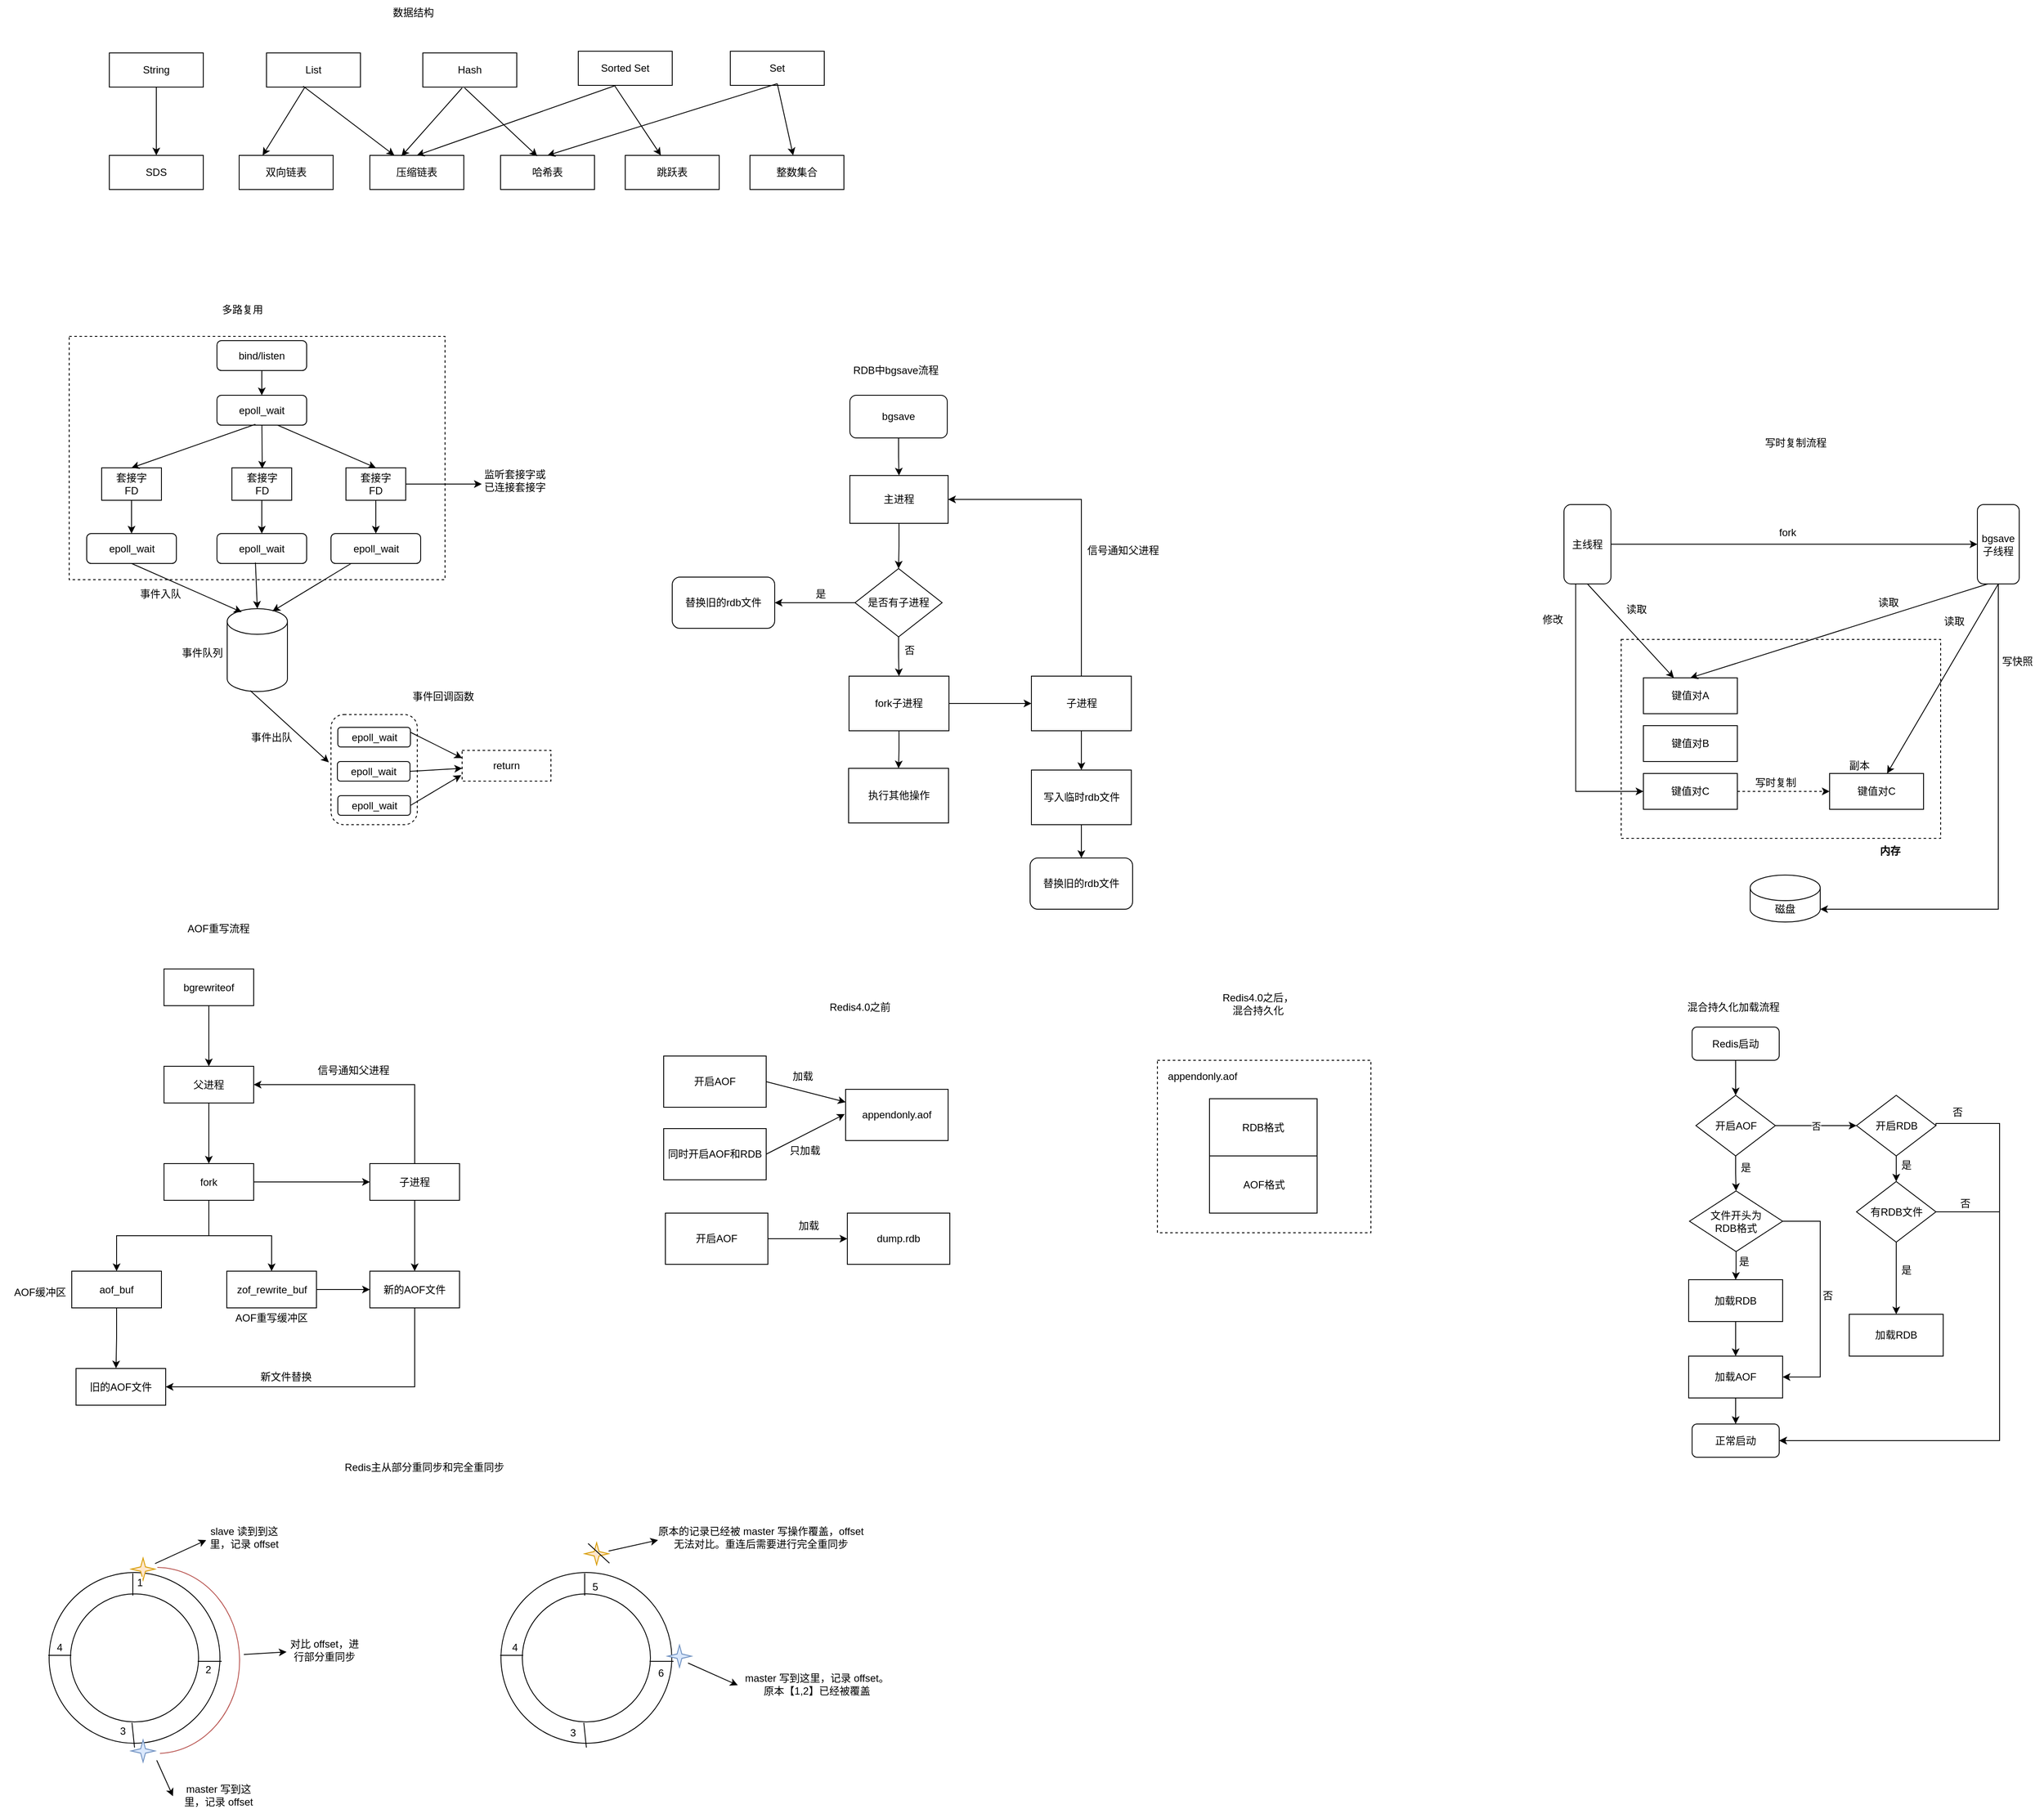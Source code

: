 <mxfile version="19.0.3" type="github">
  <diagram id="grCGv4p8HMgYhj-p3sTz" name="第 1 页">
    <mxGraphModel dx="1422" dy="772" grid="0" gridSize="10" guides="1" tooltips="1" connect="1" arrows="1" fold="1" page="1" pageScale="1" pageWidth="3300" pageHeight="4681" math="0" shadow="0">
      <root>
        <mxCell id="0" />
        <mxCell id="1" parent="0" />
        <mxCell id="YoqoyMoTRo79KlL0MlWP-41" value="" style="rounded=0;whiteSpace=wrap;html=1;dashed=1;" parent="1" vertex="1">
          <mxGeometry x="1476" y="1332" width="250" height="202" as="geometry" />
        </mxCell>
        <mxCell id="e77hAaYao5_kNf_C5-a_-31" value="" style="rounded=0;whiteSpace=wrap;html=1;dashed=1;" parent="1" vertex="1">
          <mxGeometry x="2019" y="839" width="374" height="233" as="geometry" />
        </mxCell>
        <mxCell id="kx_1KyyJeE4FJRKxf5E7-43" value="" style="rounded=0;whiteSpace=wrap;html=1;dashed=1;" parent="1" vertex="1">
          <mxGeometry x="202" y="484" width="440" height="285" as="geometry" />
        </mxCell>
        <mxCell id="kx_1KyyJeE4FJRKxf5E7-15" style="edgeStyle=orthogonalEdgeStyle;rounded=0;orthogonalLoop=1;jettySize=auto;html=1;exitX=0.5;exitY=1;exitDx=0;exitDy=0;" parent="1" source="kx_1KyyJeE4FJRKxf5E7-1" target="kx_1KyyJeE4FJRKxf5E7-10" edge="1">
          <mxGeometry relative="1" as="geometry" />
        </mxCell>
        <mxCell id="kx_1KyyJeE4FJRKxf5E7-1" value="String" style="rounded=0;whiteSpace=wrap;html=1;" parent="1" vertex="1">
          <mxGeometry x="249" y="152" width="110" height="40" as="geometry" />
        </mxCell>
        <mxCell id="kx_1KyyJeE4FJRKxf5E7-6" value="List" style="rounded=0;whiteSpace=wrap;html=1;" parent="1" vertex="1">
          <mxGeometry x="433" y="152" width="110" height="40" as="geometry" />
        </mxCell>
        <mxCell id="kx_1KyyJeE4FJRKxf5E7-7" value="Hash" style="rounded=0;whiteSpace=wrap;html=1;" parent="1" vertex="1">
          <mxGeometry x="616" y="152" width="110" height="40" as="geometry" />
        </mxCell>
        <mxCell id="kx_1KyyJeE4FJRKxf5E7-8" value="Sorted Set" style="rounded=0;whiteSpace=wrap;html=1;" parent="1" vertex="1">
          <mxGeometry x="798" y="150" width="110" height="40" as="geometry" />
        </mxCell>
        <mxCell id="kx_1KyyJeE4FJRKxf5E7-9" value="Set" style="rounded=0;whiteSpace=wrap;html=1;" parent="1" vertex="1">
          <mxGeometry x="976" y="150" width="110" height="40" as="geometry" />
        </mxCell>
        <mxCell id="kx_1KyyJeE4FJRKxf5E7-10" value="SDS" style="rounded=0;whiteSpace=wrap;html=1;" parent="1" vertex="1">
          <mxGeometry x="249" y="272" width="110" height="40" as="geometry" />
        </mxCell>
        <mxCell id="kx_1KyyJeE4FJRKxf5E7-11" value="双向链表" style="rounded=0;whiteSpace=wrap;html=1;" parent="1" vertex="1">
          <mxGeometry x="401" y="272" width="110" height="40" as="geometry" />
        </mxCell>
        <mxCell id="kx_1KyyJeE4FJRKxf5E7-12" value="压缩链表" style="rounded=0;whiteSpace=wrap;html=1;" parent="1" vertex="1">
          <mxGeometry x="554" y="272" width="110" height="40" as="geometry" />
        </mxCell>
        <mxCell id="kx_1KyyJeE4FJRKxf5E7-13" value="哈希表" style="rounded=0;whiteSpace=wrap;html=1;" parent="1" vertex="1">
          <mxGeometry x="707" y="272" width="110" height="40" as="geometry" />
        </mxCell>
        <mxCell id="kx_1KyyJeE4FJRKxf5E7-14" value="跳跃表" style="rounded=0;whiteSpace=wrap;html=1;" parent="1" vertex="1">
          <mxGeometry x="853" y="272" width="110" height="40" as="geometry" />
        </mxCell>
        <mxCell id="kx_1KyyJeE4FJRKxf5E7-16" value="整数集合" style="rounded=0;whiteSpace=wrap;html=1;" parent="1" vertex="1">
          <mxGeometry x="999" y="272" width="110" height="40" as="geometry" />
        </mxCell>
        <mxCell id="kx_1KyyJeE4FJRKxf5E7-18" value="" style="endArrow=classic;html=1;rounded=0;exitX=0.409;exitY=1;exitDx=0;exitDy=0;exitPerimeter=0;entryX=0.25;entryY=0;entryDx=0;entryDy=0;" parent="1" source="kx_1KyyJeE4FJRKxf5E7-6" target="kx_1KyyJeE4FJRKxf5E7-11" edge="1">
          <mxGeometry width="50" height="50" relative="1" as="geometry">
            <mxPoint x="695" y="420" as="sourcePoint" />
            <mxPoint x="745" y="370" as="targetPoint" />
          </mxGeometry>
        </mxCell>
        <mxCell id="kx_1KyyJeE4FJRKxf5E7-19" value="" style="endArrow=classic;html=1;rounded=0;" parent="1" target="kx_1KyyJeE4FJRKxf5E7-12" edge="1">
          <mxGeometry width="50" height="50" relative="1" as="geometry">
            <mxPoint x="476" y="191" as="sourcePoint" />
            <mxPoint x="438.5" y="282" as="targetPoint" />
          </mxGeometry>
        </mxCell>
        <mxCell id="kx_1KyyJeE4FJRKxf5E7-20" value="" style="endArrow=classic;html=1;rounded=0;exitX=0.418;exitY=1.025;exitDx=0;exitDy=0;exitPerimeter=0;entryX=0.336;entryY=0.025;entryDx=0;entryDy=0;entryPerimeter=0;" parent="1" source="kx_1KyyJeE4FJRKxf5E7-7" target="kx_1KyyJeE4FJRKxf5E7-12" edge="1">
          <mxGeometry width="50" height="50" relative="1" as="geometry">
            <mxPoint x="486" y="201" as="sourcePoint" />
            <mxPoint x="596" y="271" as="targetPoint" />
          </mxGeometry>
        </mxCell>
        <mxCell id="kx_1KyyJeE4FJRKxf5E7-21" value="" style="endArrow=classic;html=1;rounded=0;exitX=0.445;exitY=1.025;exitDx=0;exitDy=0;exitPerimeter=0;entryX=0.391;entryY=0.025;entryDx=0;entryDy=0;entryPerimeter=0;" parent="1" source="kx_1KyyJeE4FJRKxf5E7-7" target="kx_1KyyJeE4FJRKxf5E7-13" edge="1">
          <mxGeometry width="50" height="50" relative="1" as="geometry">
            <mxPoint x="496" y="211" as="sourcePoint" />
            <mxPoint x="747" y="270" as="targetPoint" />
          </mxGeometry>
        </mxCell>
        <mxCell id="kx_1KyyJeE4FJRKxf5E7-22" value="" style="endArrow=classic;html=1;rounded=0;exitX=0.4;exitY=1;exitDx=0;exitDy=0;exitPerimeter=0;entryX=0.5;entryY=0;entryDx=0;entryDy=0;" parent="1" source="kx_1KyyJeE4FJRKxf5E7-8" target="kx_1KyyJeE4FJRKxf5E7-12" edge="1">
          <mxGeometry width="50" height="50" relative="1" as="geometry">
            <mxPoint x="506" y="221" as="sourcePoint" />
            <mxPoint x="612.663" y="302" as="targetPoint" />
          </mxGeometry>
        </mxCell>
        <mxCell id="kx_1KyyJeE4FJRKxf5E7-23" value="" style="endArrow=classic;html=1;rounded=0;" parent="1" target="kx_1KyyJeE4FJRKxf5E7-14" edge="1">
          <mxGeometry width="50" height="50" relative="1" as="geometry">
            <mxPoint x="841" y="191" as="sourcePoint" />
            <mxPoint x="622.663" y="312" as="targetPoint" />
          </mxGeometry>
        </mxCell>
        <mxCell id="kx_1KyyJeE4FJRKxf5E7-24" value="" style="endArrow=classic;html=1;rounded=0;entryX=0.5;entryY=0;entryDx=0;entryDy=0;" parent="1" target="kx_1KyyJeE4FJRKxf5E7-13" edge="1">
          <mxGeometry width="50" height="50" relative="1" as="geometry">
            <mxPoint x="1031" y="188" as="sourcePoint" />
            <mxPoint x="632.663" y="322" as="targetPoint" />
          </mxGeometry>
        </mxCell>
        <mxCell id="kx_1KyyJeE4FJRKxf5E7-25" value="" style="endArrow=classic;html=1;rounded=0;" parent="1" target="kx_1KyyJeE4FJRKxf5E7-16" edge="1">
          <mxGeometry width="50" height="50" relative="1" as="geometry">
            <mxPoint x="1031" y="188" as="sourcePoint" />
            <mxPoint x="642.663" y="332" as="targetPoint" />
          </mxGeometry>
        </mxCell>
        <mxCell id="kx_1KyyJeE4FJRKxf5E7-61" style="edgeStyle=orthogonalEdgeStyle;rounded=0;orthogonalLoop=1;jettySize=auto;html=1;exitX=0.5;exitY=1;exitDx=0;exitDy=0;entryX=0.5;entryY=0;entryDx=0;entryDy=0;" parent="1" source="kx_1KyyJeE4FJRKxf5E7-27" target="kx_1KyyJeE4FJRKxf5E7-28" edge="1">
          <mxGeometry relative="1" as="geometry" />
        </mxCell>
        <mxCell id="kx_1KyyJeE4FJRKxf5E7-27" value="bind/listen" style="rounded=1;whiteSpace=wrap;html=1;" parent="1" vertex="1">
          <mxGeometry x="375" y="489" width="105" height="35" as="geometry" />
        </mxCell>
        <mxCell id="kx_1KyyJeE4FJRKxf5E7-28" value="epoll_wait" style="rounded=1;whiteSpace=wrap;html=1;" parent="1" vertex="1">
          <mxGeometry x="375" y="553" width="105" height="35" as="geometry" />
        </mxCell>
        <mxCell id="kx_1KyyJeE4FJRKxf5E7-54" style="edgeStyle=orthogonalEdgeStyle;rounded=0;orthogonalLoop=1;jettySize=auto;html=1;exitX=0.5;exitY=1;exitDx=0;exitDy=0;" parent="1" source="kx_1KyyJeE4FJRKxf5E7-29" target="kx_1KyyJeE4FJRKxf5E7-32" edge="1">
          <mxGeometry relative="1" as="geometry" />
        </mxCell>
        <mxCell id="kx_1KyyJeE4FJRKxf5E7-29" value="套接字&lt;br&gt;FD" style="rounded=0;whiteSpace=wrap;html=1;" parent="1" vertex="1">
          <mxGeometry x="240" y="638" width="70" height="38" as="geometry" />
        </mxCell>
        <mxCell id="kx_1KyyJeE4FJRKxf5E7-55" style="edgeStyle=orthogonalEdgeStyle;rounded=0;orthogonalLoop=1;jettySize=auto;html=1;exitX=0.5;exitY=1;exitDx=0;exitDy=0;entryX=0.5;entryY=0;entryDx=0;entryDy=0;" parent="1" source="kx_1KyyJeE4FJRKxf5E7-30" target="kx_1KyyJeE4FJRKxf5E7-33" edge="1">
          <mxGeometry relative="1" as="geometry" />
        </mxCell>
        <mxCell id="kx_1KyyJeE4FJRKxf5E7-30" value="套接字&lt;br&gt;FD" style="rounded=0;whiteSpace=wrap;html=1;" parent="1" vertex="1">
          <mxGeometry x="392.5" y="638" width="70" height="38" as="geometry" />
        </mxCell>
        <mxCell id="kx_1KyyJeE4FJRKxf5E7-56" style="edgeStyle=orthogonalEdgeStyle;rounded=0;orthogonalLoop=1;jettySize=auto;html=1;exitX=0.5;exitY=1;exitDx=0;exitDy=0;entryX=0.5;entryY=0;entryDx=0;entryDy=0;" parent="1" source="kx_1KyyJeE4FJRKxf5E7-31" target="kx_1KyyJeE4FJRKxf5E7-34" edge="1">
          <mxGeometry relative="1" as="geometry" />
        </mxCell>
        <mxCell id="kx_1KyyJeE4FJRKxf5E7-67" style="edgeStyle=orthogonalEdgeStyle;rounded=0;orthogonalLoop=1;jettySize=auto;html=1;exitX=1;exitY=0.5;exitDx=0;exitDy=0;" parent="1" source="kx_1KyyJeE4FJRKxf5E7-31" edge="1">
          <mxGeometry relative="1" as="geometry">
            <mxPoint x="685" y="657" as="targetPoint" />
          </mxGeometry>
        </mxCell>
        <mxCell id="kx_1KyyJeE4FJRKxf5E7-31" value="套接字&lt;br&gt;FD" style="rounded=0;whiteSpace=wrap;html=1;" parent="1" vertex="1">
          <mxGeometry x="526" y="638" width="70" height="38" as="geometry" />
        </mxCell>
        <mxCell id="kx_1KyyJeE4FJRKxf5E7-32" value="epoll_wait" style="rounded=1;whiteSpace=wrap;html=1;" parent="1" vertex="1">
          <mxGeometry x="222.5" y="715" width="105" height="35" as="geometry" />
        </mxCell>
        <mxCell id="kx_1KyyJeE4FJRKxf5E7-33" value="epoll_wait" style="rounded=1;whiteSpace=wrap;html=1;" parent="1" vertex="1">
          <mxGeometry x="375" y="715" width="105" height="35" as="geometry" />
        </mxCell>
        <mxCell id="kx_1KyyJeE4FJRKxf5E7-34" value="epoll_wait" style="rounded=1;whiteSpace=wrap;html=1;" parent="1" vertex="1">
          <mxGeometry x="508.5" y="715" width="105" height="35" as="geometry" />
        </mxCell>
        <mxCell id="kx_1KyyJeE4FJRKxf5E7-36" value="" style="shape=cylinder3;whiteSpace=wrap;html=1;boundedLbl=1;backgroundOutline=1;size=15;" parent="1" vertex="1">
          <mxGeometry x="387" y="803" width="70.5" height="97" as="geometry" />
        </mxCell>
        <mxCell id="kx_1KyyJeE4FJRKxf5E7-39" value="" style="rounded=1;whiteSpace=wrap;html=1;dashed=1;" parent="1" vertex="1">
          <mxGeometry x="508.5" y="927" width="101" height="129" as="geometry" />
        </mxCell>
        <mxCell id="kx_1KyyJeE4FJRKxf5E7-40" value="epoll_wait" style="rounded=1;whiteSpace=wrap;html=1;" parent="1" vertex="1">
          <mxGeometry x="516.5" y="942" width="85" height="23" as="geometry" />
        </mxCell>
        <mxCell id="kx_1KyyJeE4FJRKxf5E7-41" value="epoll_wait" style="rounded=1;whiteSpace=wrap;html=1;" parent="1" vertex="1">
          <mxGeometry x="516" y="982" width="85" height="23" as="geometry" />
        </mxCell>
        <mxCell id="kx_1KyyJeE4FJRKxf5E7-42" value="epoll_wait" style="rounded=1;whiteSpace=wrap;html=1;" parent="1" vertex="1">
          <mxGeometry x="516.5" y="1022" width="85" height="23" as="geometry" />
        </mxCell>
        <mxCell id="kx_1KyyJeE4FJRKxf5E7-44" value="return" style="rounded=0;whiteSpace=wrap;html=1;dashed=1;" parent="1" vertex="1">
          <mxGeometry x="662" y="969" width="104" height="36" as="geometry" />
        </mxCell>
        <mxCell id="kx_1KyyJeE4FJRKxf5E7-46" value="" style="endArrow=classic;html=1;rounded=0;exitX=1;exitY=0.25;exitDx=0;exitDy=0;entryX=0;entryY=0.25;entryDx=0;entryDy=0;" parent="1" source="kx_1KyyJeE4FJRKxf5E7-40" target="kx_1KyyJeE4FJRKxf5E7-44" edge="1">
          <mxGeometry width="50" height="50" relative="1" as="geometry">
            <mxPoint x="858" y="885" as="sourcePoint" />
            <mxPoint x="908" y="835" as="targetPoint" />
          </mxGeometry>
        </mxCell>
        <mxCell id="kx_1KyyJeE4FJRKxf5E7-47" value="" style="endArrow=classic;html=1;rounded=0;exitX=1;exitY=0.5;exitDx=0;exitDy=0;" parent="1" source="kx_1KyyJeE4FJRKxf5E7-41" edge="1">
          <mxGeometry width="50" height="50" relative="1" as="geometry">
            <mxPoint x="611.5" y="957.75" as="sourcePoint" />
            <mxPoint x="662" y="990" as="targetPoint" />
          </mxGeometry>
        </mxCell>
        <mxCell id="kx_1KyyJeE4FJRKxf5E7-48" value="" style="endArrow=classic;html=1;rounded=0;exitX=1;exitY=0.5;exitDx=0;exitDy=0;" parent="1" source="kx_1KyyJeE4FJRKxf5E7-42" edge="1">
          <mxGeometry width="50" height="50" relative="1" as="geometry">
            <mxPoint x="621.5" y="967.75" as="sourcePoint" />
            <mxPoint x="661" y="998" as="targetPoint" />
          </mxGeometry>
        </mxCell>
        <mxCell id="kx_1KyyJeE4FJRKxf5E7-49" value="" style="endArrow=classic;html=1;rounded=0;exitX=0.383;exitY=0.99;exitDx=0;exitDy=0;exitPerimeter=0;" parent="1" source="kx_1KyyJeE4FJRKxf5E7-36" edge="1">
          <mxGeometry width="50" height="50" relative="1" as="geometry">
            <mxPoint x="631.5" y="977.75" as="sourcePoint" />
            <mxPoint x="506" y="983" as="targetPoint" />
          </mxGeometry>
        </mxCell>
        <mxCell id="kx_1KyyJeE4FJRKxf5E7-50" value="" style="endArrow=classic;html=1;rounded=0;exitX=0.5;exitY=1;exitDx=0;exitDy=0;entryX=0.241;entryY=0.041;entryDx=0;entryDy=0;entryPerimeter=0;" parent="1" source="kx_1KyyJeE4FJRKxf5E7-32" target="kx_1KyyJeE4FJRKxf5E7-36" edge="1">
          <mxGeometry width="50" height="50" relative="1" as="geometry">
            <mxPoint x="641.5" y="987.75" as="sourcePoint" />
            <mxPoint x="702" y="1018" as="targetPoint" />
          </mxGeometry>
        </mxCell>
        <mxCell id="kx_1KyyJeE4FJRKxf5E7-51" value="" style="endArrow=classic;html=1;rounded=0;exitX=0.429;exitY=0.971;exitDx=0;exitDy=0;exitPerimeter=0;entryX=0.5;entryY=0;entryDx=0;entryDy=0;entryPerimeter=0;" parent="1" source="kx_1KyyJeE4FJRKxf5E7-33" target="kx_1KyyJeE4FJRKxf5E7-36" edge="1">
          <mxGeometry width="50" height="50" relative="1" as="geometry">
            <mxPoint x="285" y="760" as="sourcePoint" />
            <mxPoint x="424" y="801" as="targetPoint" />
          </mxGeometry>
        </mxCell>
        <mxCell id="kx_1KyyJeE4FJRKxf5E7-52" value="" style="endArrow=classic;html=1;rounded=0;entryX=0.752;entryY=0.031;entryDx=0;entryDy=0;entryPerimeter=0;" parent="1" source="kx_1KyyJeE4FJRKxf5E7-34" target="kx_1KyyJeE4FJRKxf5E7-36" edge="1">
          <mxGeometry width="50" height="50" relative="1" as="geometry">
            <mxPoint x="295" y="770" as="sourcePoint" />
            <mxPoint x="423.991" y="826.977" as="targetPoint" />
          </mxGeometry>
        </mxCell>
        <mxCell id="kx_1KyyJeE4FJRKxf5E7-58" value="" style="endArrow=classic;html=1;rounded=0;" parent="1" source="kx_1KyyJeE4FJRKxf5E7-28" edge="1">
          <mxGeometry width="50" height="50" relative="1" as="geometry">
            <mxPoint x="430.045" y="758.985" as="sourcePoint" />
            <mxPoint x="428" y="639" as="targetPoint" />
          </mxGeometry>
        </mxCell>
        <mxCell id="kx_1KyyJeE4FJRKxf5E7-59" value="" style="endArrow=classic;html=1;rounded=0;exitX=0.429;exitY=0.971;exitDx=0;exitDy=0;exitPerimeter=0;entryX=0.5;entryY=0;entryDx=0;entryDy=0;" parent="1" source="kx_1KyyJeE4FJRKxf5E7-28" target="kx_1KyyJeE4FJRKxf5E7-29" edge="1">
          <mxGeometry width="50" height="50" relative="1" as="geometry">
            <mxPoint x="437.628" y="598" as="sourcePoint" />
            <mxPoint x="438" y="649" as="targetPoint" />
          </mxGeometry>
        </mxCell>
        <mxCell id="kx_1KyyJeE4FJRKxf5E7-60" value="" style="endArrow=classic;html=1;rounded=0;exitX=0.676;exitY=1;exitDx=0;exitDy=0;exitPerimeter=0;entryX=0.5;entryY=0;entryDx=0;entryDy=0;" parent="1" source="kx_1KyyJeE4FJRKxf5E7-28" target="kx_1KyyJeE4FJRKxf5E7-31" edge="1">
          <mxGeometry width="50" height="50" relative="1" as="geometry">
            <mxPoint x="447.628" y="608" as="sourcePoint" />
            <mxPoint x="448" y="659" as="targetPoint" />
          </mxGeometry>
        </mxCell>
        <mxCell id="kx_1KyyJeE4FJRKxf5E7-63" value="事件队列" style="text;html=1;strokeColor=none;fillColor=none;align=center;verticalAlign=middle;whiteSpace=wrap;rounded=0;dashed=1;" parent="1" vertex="1">
          <mxGeometry x="327.5" y="840" width="60" height="30" as="geometry" />
        </mxCell>
        <mxCell id="kx_1KyyJeE4FJRKxf5E7-64" value="事件入队" style="text;html=1;strokeColor=none;fillColor=none;align=center;verticalAlign=middle;whiteSpace=wrap;rounded=0;dashed=1;" parent="1" vertex="1">
          <mxGeometry x="279" y="771" width="60" height="30" as="geometry" />
        </mxCell>
        <mxCell id="kx_1KyyJeE4FJRKxf5E7-65" value="事件出队" style="text;html=1;strokeColor=none;fillColor=none;align=center;verticalAlign=middle;whiteSpace=wrap;rounded=0;dashed=1;" parent="1" vertex="1">
          <mxGeometry x="409" y="938.5" width="60" height="30" as="geometry" />
        </mxCell>
        <mxCell id="kx_1KyyJeE4FJRKxf5E7-66" value="事件回调函数" style="text;html=1;strokeColor=none;fillColor=none;align=center;verticalAlign=middle;whiteSpace=wrap;rounded=0;dashed=1;" parent="1" vertex="1">
          <mxGeometry x="601" y="891" width="78" height="30" as="geometry" />
        </mxCell>
        <mxCell id="kx_1KyyJeE4FJRKxf5E7-68" value="监听套接字或已连接套接字" style="text;html=1;strokeColor=none;fillColor=none;align=center;verticalAlign=middle;whiteSpace=wrap;rounded=0;dashed=1;" parent="1" vertex="1">
          <mxGeometry x="685" y="638" width="78" height="30" as="geometry" />
        </mxCell>
        <mxCell id="e77hAaYao5_kNf_C5-a_-11" style="edgeStyle=orthogonalEdgeStyle;rounded=0;orthogonalLoop=1;jettySize=auto;html=1;exitX=0.5;exitY=1;exitDx=0;exitDy=0;entryX=0.5;entryY=0;entryDx=0;entryDy=0;" parent="1" source="e77hAaYao5_kNf_C5-a_-1" target="e77hAaYao5_kNf_C5-a_-3" edge="1">
          <mxGeometry relative="1" as="geometry" />
        </mxCell>
        <mxCell id="e77hAaYao5_kNf_C5-a_-1" value="bgsave" style="rounded=1;whiteSpace=wrap;html=1;" parent="1" vertex="1">
          <mxGeometry x="1116" y="553" width="114" height="50" as="geometry" />
        </mxCell>
        <mxCell id="e77hAaYao5_kNf_C5-a_-12" style="edgeStyle=orthogonalEdgeStyle;rounded=0;orthogonalLoop=1;jettySize=auto;html=1;exitX=0.5;exitY=1;exitDx=0;exitDy=0;" parent="1" source="e77hAaYao5_kNf_C5-a_-3" target="e77hAaYao5_kNf_C5-a_-4" edge="1">
          <mxGeometry relative="1" as="geometry" />
        </mxCell>
        <mxCell id="e77hAaYao5_kNf_C5-a_-3" value="主进程" style="rounded=0;whiteSpace=wrap;html=1;" parent="1" vertex="1">
          <mxGeometry x="1116" y="647" width="115" height="56" as="geometry" />
        </mxCell>
        <mxCell id="e77hAaYao5_kNf_C5-a_-13" style="edgeStyle=orthogonalEdgeStyle;rounded=0;orthogonalLoop=1;jettySize=auto;html=1;exitX=0.5;exitY=1;exitDx=0;exitDy=0;" parent="1" source="e77hAaYao5_kNf_C5-a_-4" target="e77hAaYao5_kNf_C5-a_-5" edge="1">
          <mxGeometry relative="1" as="geometry" />
        </mxCell>
        <mxCell id="e77hAaYao5_kNf_C5-a_-18" style="edgeStyle=orthogonalEdgeStyle;rounded=0;orthogonalLoop=1;jettySize=auto;html=1;exitX=0;exitY=0.5;exitDx=0;exitDy=0;" parent="1" source="e77hAaYao5_kNf_C5-a_-4" target="e77hAaYao5_kNf_C5-a_-10" edge="1">
          <mxGeometry relative="1" as="geometry" />
        </mxCell>
        <mxCell id="e77hAaYao5_kNf_C5-a_-4" value="是否有子进程" style="rhombus;whiteSpace=wrap;html=1;" parent="1" vertex="1">
          <mxGeometry x="1122" y="756" width="102" height="80" as="geometry" />
        </mxCell>
        <mxCell id="e77hAaYao5_kNf_C5-a_-14" style="edgeStyle=orthogonalEdgeStyle;rounded=0;orthogonalLoop=1;jettySize=auto;html=1;entryX=0.5;entryY=0;entryDx=0;entryDy=0;" parent="1" source="e77hAaYao5_kNf_C5-a_-5" target="e77hAaYao5_kNf_C5-a_-6" edge="1">
          <mxGeometry relative="1" as="geometry" />
        </mxCell>
        <mxCell id="e77hAaYao5_kNf_C5-a_-16" style="edgeStyle=orthogonalEdgeStyle;rounded=0;orthogonalLoop=1;jettySize=auto;html=1;exitX=1;exitY=0.5;exitDx=0;exitDy=0;entryX=0;entryY=0.5;entryDx=0;entryDy=0;" parent="1" source="e77hAaYao5_kNf_C5-a_-5" target="e77hAaYao5_kNf_C5-a_-7" edge="1">
          <mxGeometry relative="1" as="geometry" />
        </mxCell>
        <mxCell id="e77hAaYao5_kNf_C5-a_-5" value="fork子进程" style="rounded=0;whiteSpace=wrap;html=1;" parent="1" vertex="1">
          <mxGeometry x="1115" y="882" width="117" height="64" as="geometry" />
        </mxCell>
        <mxCell id="e77hAaYao5_kNf_C5-a_-6" value="执行其他操作" style="rounded=0;whiteSpace=wrap;html=1;" parent="1" vertex="1">
          <mxGeometry x="1114.5" y="990" width="117" height="64" as="geometry" />
        </mxCell>
        <mxCell id="e77hAaYao5_kNf_C5-a_-17" style="edgeStyle=orthogonalEdgeStyle;rounded=0;orthogonalLoop=1;jettySize=auto;html=1;exitX=0.5;exitY=0;exitDx=0;exitDy=0;entryX=1;entryY=0.5;entryDx=0;entryDy=0;" parent="1" source="e77hAaYao5_kNf_C5-a_-7" target="e77hAaYao5_kNf_C5-a_-3" edge="1">
          <mxGeometry relative="1" as="geometry" />
        </mxCell>
        <mxCell id="e77hAaYao5_kNf_C5-a_-19" style="edgeStyle=orthogonalEdgeStyle;rounded=0;orthogonalLoop=1;jettySize=auto;html=1;exitX=0.5;exitY=1;exitDx=0;exitDy=0;entryX=0.5;entryY=0;entryDx=0;entryDy=0;" parent="1" source="e77hAaYao5_kNf_C5-a_-7" target="e77hAaYao5_kNf_C5-a_-8" edge="1">
          <mxGeometry relative="1" as="geometry" />
        </mxCell>
        <mxCell id="e77hAaYao5_kNf_C5-a_-7" value="子进程" style="rounded=0;whiteSpace=wrap;html=1;" parent="1" vertex="1">
          <mxGeometry x="1328.5" y="882" width="117" height="64" as="geometry" />
        </mxCell>
        <mxCell id="e77hAaYao5_kNf_C5-a_-20" style="edgeStyle=orthogonalEdgeStyle;rounded=0;orthogonalLoop=1;jettySize=auto;html=1;exitX=0.5;exitY=1;exitDx=0;exitDy=0;entryX=0.5;entryY=0;entryDx=0;entryDy=0;" parent="1" source="e77hAaYao5_kNf_C5-a_-8" target="e77hAaYao5_kNf_C5-a_-9" edge="1">
          <mxGeometry relative="1" as="geometry" />
        </mxCell>
        <mxCell id="e77hAaYao5_kNf_C5-a_-8" value="写入临时rdb文件" style="rounded=0;whiteSpace=wrap;html=1;" parent="1" vertex="1">
          <mxGeometry x="1328.5" y="992" width="117" height="64" as="geometry" />
        </mxCell>
        <mxCell id="e77hAaYao5_kNf_C5-a_-9" value="替换旧的rdb文件" style="rounded=1;whiteSpace=wrap;html=1;" parent="1" vertex="1">
          <mxGeometry x="1327" y="1095" width="120" height="60" as="geometry" />
        </mxCell>
        <mxCell id="e77hAaYao5_kNf_C5-a_-10" value="替换旧的rdb文件" style="rounded=1;whiteSpace=wrap;html=1;" parent="1" vertex="1">
          <mxGeometry x="908" y="766" width="120" height="60" as="geometry" />
        </mxCell>
        <mxCell id="e77hAaYao5_kNf_C5-a_-21" value="信号通知父进程" style="text;html=1;strokeColor=none;fillColor=none;align=center;verticalAlign=middle;whiteSpace=wrap;rounded=0;" parent="1" vertex="1">
          <mxGeometry x="1382" y="720" width="108" height="30" as="geometry" />
        </mxCell>
        <mxCell id="e77hAaYao5_kNf_C5-a_-22" value="是" style="text;html=1;strokeColor=none;fillColor=none;align=center;verticalAlign=middle;whiteSpace=wrap;rounded=0;" parent="1" vertex="1">
          <mxGeometry x="1065" y="776.5" width="34" height="19" as="geometry" />
        </mxCell>
        <mxCell id="e77hAaYao5_kNf_C5-a_-23" value="否" style="text;html=1;strokeColor=none;fillColor=none;align=center;verticalAlign=middle;whiteSpace=wrap;rounded=0;" parent="1" vertex="1">
          <mxGeometry x="1166" y="838.75" width="40" height="25.5" as="geometry" />
        </mxCell>
        <mxCell id="e77hAaYao5_kNf_C5-a_-24" value="数据结构" style="text;html=1;strokeColor=none;fillColor=none;align=center;verticalAlign=middle;whiteSpace=wrap;rounded=0;" parent="1" vertex="1">
          <mxGeometry x="575" y="90" width="60" height="30" as="geometry" />
        </mxCell>
        <mxCell id="e77hAaYao5_kNf_C5-a_-25" value="多路复用" style="text;html=1;strokeColor=none;fillColor=none;align=center;verticalAlign=middle;whiteSpace=wrap;rounded=0;" parent="1" vertex="1">
          <mxGeometry x="375" y="438" width="60" height="30" as="geometry" />
        </mxCell>
        <mxCell id="e77hAaYao5_kNf_C5-a_-26" value="RDB中bgsave流程" style="text;html=1;strokeColor=none;fillColor=none;align=center;verticalAlign=middle;whiteSpace=wrap;rounded=0;" parent="1" vertex="1">
          <mxGeometry x="1104" y="509" width="131.5" height="30" as="geometry" />
        </mxCell>
        <mxCell id="e77hAaYao5_kNf_C5-a_-30" style="edgeStyle=orthogonalEdgeStyle;rounded=0;orthogonalLoop=1;jettySize=auto;html=1;exitX=1;exitY=0.5;exitDx=0;exitDy=0;entryX=0;entryY=0.5;entryDx=0;entryDy=0;" parent="1" source="e77hAaYao5_kNf_C5-a_-27" target="e77hAaYao5_kNf_C5-a_-29" edge="1">
          <mxGeometry relative="1" as="geometry" />
        </mxCell>
        <mxCell id="e77hAaYao5_kNf_C5-a_-46" style="edgeStyle=orthogonalEdgeStyle;rounded=0;orthogonalLoop=1;jettySize=auto;html=1;exitX=0.25;exitY=1;exitDx=0;exitDy=0;entryX=0;entryY=0.5;entryDx=0;entryDy=0;" parent="1" source="e77hAaYao5_kNf_C5-a_-27" target="e77hAaYao5_kNf_C5-a_-34" edge="1">
          <mxGeometry relative="1" as="geometry" />
        </mxCell>
        <mxCell id="e77hAaYao5_kNf_C5-a_-27" value="主线程" style="rounded=1;whiteSpace=wrap;html=1;" parent="1" vertex="1">
          <mxGeometry x="1952" y="681" width="55" height="93" as="geometry" />
        </mxCell>
        <mxCell id="e77hAaYao5_kNf_C5-a_-49" style="edgeStyle=orthogonalEdgeStyle;rounded=0;orthogonalLoop=1;jettySize=auto;html=1;exitX=0.5;exitY=1;exitDx=0;exitDy=0;entryX=1;entryY=1;entryDx=0;entryDy=-15;entryPerimeter=0;" parent="1" source="e77hAaYao5_kNf_C5-a_-29" target="e77hAaYao5_kNf_C5-a_-36" edge="1">
          <mxGeometry relative="1" as="geometry" />
        </mxCell>
        <mxCell id="e77hAaYao5_kNf_C5-a_-29" value="bgsave子线程" style="rounded=1;whiteSpace=wrap;html=1;" parent="1" vertex="1">
          <mxGeometry x="2436" y="681" width="49" height="93" as="geometry" />
        </mxCell>
        <mxCell id="e77hAaYao5_kNf_C5-a_-32" value="键值对A" style="rounded=0;whiteSpace=wrap;html=1;" parent="1" vertex="1">
          <mxGeometry x="2045" y="884" width="110" height="42" as="geometry" />
        </mxCell>
        <mxCell id="e77hAaYao5_kNf_C5-a_-33" value="键值对B" style="rounded=0;whiteSpace=wrap;html=1;" parent="1" vertex="1">
          <mxGeometry x="2045" y="940" width="110" height="42" as="geometry" />
        </mxCell>
        <mxCell id="e77hAaYao5_kNf_C5-a_-51" style="edgeStyle=orthogonalEdgeStyle;rounded=0;orthogonalLoop=1;jettySize=auto;html=1;exitX=1;exitY=0.5;exitDx=0;exitDy=0;entryX=0;entryY=0.5;entryDx=0;entryDy=0;dashed=1;" parent="1" source="e77hAaYao5_kNf_C5-a_-34" target="e77hAaYao5_kNf_C5-a_-35" edge="1">
          <mxGeometry relative="1" as="geometry" />
        </mxCell>
        <mxCell id="e77hAaYao5_kNf_C5-a_-34" value="键值对C" style="rounded=0;whiteSpace=wrap;html=1;" parent="1" vertex="1">
          <mxGeometry x="2045" y="996" width="110" height="42" as="geometry" />
        </mxCell>
        <mxCell id="e77hAaYao5_kNf_C5-a_-35" value="键值对C" style="rounded=0;whiteSpace=wrap;html=1;" parent="1" vertex="1">
          <mxGeometry x="2263" y="996" width="110" height="42" as="geometry" />
        </mxCell>
        <mxCell id="e77hAaYao5_kNf_C5-a_-36" value="磁盘" style="shape=cylinder3;whiteSpace=wrap;html=1;boundedLbl=1;backgroundOutline=1;size=15;" parent="1" vertex="1">
          <mxGeometry x="2170" y="1115" width="82" height="55" as="geometry" />
        </mxCell>
        <mxCell id="e77hAaYao5_kNf_C5-a_-37" value="fork" style="text;html=1;strokeColor=none;fillColor=none;align=center;verticalAlign=middle;whiteSpace=wrap;rounded=0;" parent="1" vertex="1">
          <mxGeometry x="2184" y="699" width="60" height="30" as="geometry" />
        </mxCell>
        <mxCell id="e77hAaYao5_kNf_C5-a_-38" value="" style="endArrow=classic;html=1;rounded=0;exitX=0.5;exitY=1;exitDx=0;exitDy=0;" parent="1" source="e77hAaYao5_kNf_C5-a_-27" target="e77hAaYao5_kNf_C5-a_-32" edge="1">
          <mxGeometry width="50" height="50" relative="1" as="geometry">
            <mxPoint x="1838" y="882" as="sourcePoint" />
            <mxPoint x="1888" y="832" as="targetPoint" />
          </mxGeometry>
        </mxCell>
        <mxCell id="e77hAaYao5_kNf_C5-a_-40" value="" style="endArrow=classic;html=1;rounded=0;entryX=0.5;entryY=0;entryDx=0;entryDy=0;exitX=0.25;exitY=1;exitDx=0;exitDy=0;" parent="1" source="e77hAaYao5_kNf_C5-a_-29" target="e77hAaYao5_kNf_C5-a_-32" edge="1">
          <mxGeometry width="50" height="50" relative="1" as="geometry">
            <mxPoint x="1931" y="834" as="sourcePoint" />
            <mxPoint x="2090.683" y="894" as="targetPoint" />
            <Array as="points" />
          </mxGeometry>
        </mxCell>
        <mxCell id="e77hAaYao5_kNf_C5-a_-41" value="" style="endArrow=classic;html=1;rounded=0;exitX=0.5;exitY=1;exitDx=0;exitDy=0;" parent="1" source="e77hAaYao5_kNf_C5-a_-29" target="e77hAaYao5_kNf_C5-a_-35" edge="1">
          <mxGeometry width="50" height="50" relative="1" as="geometry">
            <mxPoint x="2458.25" y="784" as="sourcePoint" />
            <mxPoint x="2110" y="894" as="targetPoint" />
            <Array as="points" />
          </mxGeometry>
        </mxCell>
        <mxCell id="e77hAaYao5_kNf_C5-a_-42" value="读取" style="text;html=1;strokeColor=none;fillColor=none;align=center;verticalAlign=middle;whiteSpace=wrap;rounded=0;" parent="1" vertex="1">
          <mxGeometry x="2007" y="789" width="60" height="30" as="geometry" />
        </mxCell>
        <mxCell id="e77hAaYao5_kNf_C5-a_-43" value="读取" style="text;html=1;strokeColor=none;fillColor=none;align=center;verticalAlign=middle;whiteSpace=wrap;rounded=0;" parent="1" vertex="1">
          <mxGeometry x="2302" y="781" width="60" height="30" as="geometry" />
        </mxCell>
        <mxCell id="e77hAaYao5_kNf_C5-a_-44" value="读取" style="text;html=1;strokeColor=none;fillColor=none;align=center;verticalAlign=middle;whiteSpace=wrap;rounded=0;" parent="1" vertex="1">
          <mxGeometry x="2379" y="803" width="60" height="30" as="geometry" />
        </mxCell>
        <mxCell id="e77hAaYao5_kNf_C5-a_-47" value="修改" style="text;html=1;strokeColor=none;fillColor=none;align=center;verticalAlign=middle;whiteSpace=wrap;rounded=0;" parent="1" vertex="1">
          <mxGeometry x="1909" y="801" width="60" height="30" as="geometry" />
        </mxCell>
        <mxCell id="e77hAaYao5_kNf_C5-a_-48" value="写快照" style="text;html=1;strokeColor=none;fillColor=none;align=center;verticalAlign=middle;whiteSpace=wrap;rounded=0;" parent="1" vertex="1">
          <mxGeometry x="2453" y="850" width="60" height="30" as="geometry" />
        </mxCell>
        <mxCell id="e77hAaYao5_kNf_C5-a_-50" value="副本" style="text;html=1;strokeColor=none;fillColor=none;align=center;verticalAlign=middle;whiteSpace=wrap;rounded=0;" parent="1" vertex="1">
          <mxGeometry x="2268" y="972" width="60" height="30" as="geometry" />
        </mxCell>
        <mxCell id="e77hAaYao5_kNf_C5-a_-52" value="写时复制" style="text;html=1;strokeColor=none;fillColor=none;align=center;verticalAlign=middle;whiteSpace=wrap;rounded=0;" parent="1" vertex="1">
          <mxGeometry x="2170" y="992" width="60" height="30" as="geometry" />
        </mxCell>
        <mxCell id="YoqoyMoTRo79KlL0MlWP-1" value="写时复制流程" style="text;html=1;strokeColor=none;fillColor=none;align=center;verticalAlign=middle;whiteSpace=wrap;rounded=0;" parent="1" vertex="1">
          <mxGeometry x="2176" y="594" width="95" height="30" as="geometry" />
        </mxCell>
        <mxCell id="YoqoyMoTRo79KlL0MlWP-2" value="内存" style="text;html=1;strokeColor=none;fillColor=none;align=center;verticalAlign=middle;whiteSpace=wrap;rounded=0;fontStyle=1" parent="1" vertex="1">
          <mxGeometry x="2304" y="1072" width="60" height="30" as="geometry" />
        </mxCell>
        <mxCell id="YoqoyMoTRo79KlL0MlWP-3" value="AOF重写流程" style="text;html=1;strokeColor=none;fillColor=none;align=center;verticalAlign=middle;whiteSpace=wrap;rounded=0;" parent="1" vertex="1">
          <mxGeometry x="324" y="1163" width="106" height="30" as="geometry" />
        </mxCell>
        <mxCell id="YoqoyMoTRo79KlL0MlWP-12" style="edgeStyle=orthogonalEdgeStyle;rounded=0;orthogonalLoop=1;jettySize=auto;html=1;exitX=0.5;exitY=1;exitDx=0;exitDy=0;entryX=0.5;entryY=0;entryDx=0;entryDy=0;" parent="1" source="YoqoyMoTRo79KlL0MlWP-4" target="YoqoyMoTRo79KlL0MlWP-5" edge="1">
          <mxGeometry relative="1" as="geometry" />
        </mxCell>
        <mxCell id="YoqoyMoTRo79KlL0MlWP-4" value="bgrewriteof" style="rounded=0;whiteSpace=wrap;html=1;" parent="1" vertex="1">
          <mxGeometry x="313" y="1225" width="105" height="43" as="geometry" />
        </mxCell>
        <mxCell id="YoqoyMoTRo79KlL0MlWP-13" style="edgeStyle=orthogonalEdgeStyle;rounded=0;orthogonalLoop=1;jettySize=auto;html=1;exitX=0.5;exitY=1;exitDx=0;exitDy=0;entryX=0.5;entryY=0;entryDx=0;entryDy=0;" parent="1" source="YoqoyMoTRo79KlL0MlWP-5" target="YoqoyMoTRo79KlL0MlWP-6" edge="1">
          <mxGeometry relative="1" as="geometry" />
        </mxCell>
        <mxCell id="YoqoyMoTRo79KlL0MlWP-5" value="父进程" style="rounded=0;whiteSpace=wrap;html=1;" parent="1" vertex="1">
          <mxGeometry x="313" y="1339" width="105" height="43" as="geometry" />
        </mxCell>
        <mxCell id="YoqoyMoTRo79KlL0MlWP-14" style="edgeStyle=orthogonalEdgeStyle;rounded=0;orthogonalLoop=1;jettySize=auto;html=1;exitX=0.5;exitY=1;exitDx=0;exitDy=0;" parent="1" source="YoqoyMoTRo79KlL0MlWP-6" target="YoqoyMoTRo79KlL0MlWP-8" edge="1">
          <mxGeometry relative="1" as="geometry" />
        </mxCell>
        <mxCell id="YoqoyMoTRo79KlL0MlWP-15" style="edgeStyle=orthogonalEdgeStyle;rounded=0;orthogonalLoop=1;jettySize=auto;html=1;exitX=0.5;exitY=1;exitDx=0;exitDy=0;" parent="1" source="YoqoyMoTRo79KlL0MlWP-6" target="YoqoyMoTRo79KlL0MlWP-9" edge="1">
          <mxGeometry relative="1" as="geometry" />
        </mxCell>
        <mxCell id="YoqoyMoTRo79KlL0MlWP-16" style="edgeStyle=orthogonalEdgeStyle;rounded=0;orthogonalLoop=1;jettySize=auto;html=1;exitX=1;exitY=0.5;exitDx=0;exitDy=0;entryX=0;entryY=0.5;entryDx=0;entryDy=0;" parent="1" source="YoqoyMoTRo79KlL0MlWP-6" target="YoqoyMoTRo79KlL0MlWP-7" edge="1">
          <mxGeometry relative="1" as="geometry" />
        </mxCell>
        <mxCell id="YoqoyMoTRo79KlL0MlWP-6" value="fork" style="rounded=0;whiteSpace=wrap;html=1;" parent="1" vertex="1">
          <mxGeometry x="313" y="1453" width="105" height="43" as="geometry" />
        </mxCell>
        <mxCell id="YoqoyMoTRo79KlL0MlWP-17" style="edgeStyle=orthogonalEdgeStyle;rounded=0;orthogonalLoop=1;jettySize=auto;html=1;exitX=0.5;exitY=1;exitDx=0;exitDy=0;" parent="1" source="YoqoyMoTRo79KlL0MlWP-7" target="YoqoyMoTRo79KlL0MlWP-10" edge="1">
          <mxGeometry relative="1" as="geometry" />
        </mxCell>
        <mxCell id="YoqoyMoTRo79KlL0MlWP-18" style="edgeStyle=orthogonalEdgeStyle;rounded=0;orthogonalLoop=1;jettySize=auto;html=1;exitX=0.5;exitY=0;exitDx=0;exitDy=0;entryX=1;entryY=0.5;entryDx=0;entryDy=0;" parent="1" source="YoqoyMoTRo79KlL0MlWP-7" target="YoqoyMoTRo79KlL0MlWP-5" edge="1">
          <mxGeometry relative="1" as="geometry" />
        </mxCell>
        <mxCell id="YoqoyMoTRo79KlL0MlWP-7" value="子进程" style="rounded=0;whiteSpace=wrap;html=1;" parent="1" vertex="1">
          <mxGeometry x="554" y="1453" width="105" height="43" as="geometry" />
        </mxCell>
        <mxCell id="YoqoyMoTRo79KlL0MlWP-23" style="edgeStyle=orthogonalEdgeStyle;rounded=0;orthogonalLoop=1;jettySize=auto;html=1;exitX=0.5;exitY=1;exitDx=0;exitDy=0;entryX=0.446;entryY=-0.005;entryDx=0;entryDy=0;entryPerimeter=0;" parent="1" source="YoqoyMoTRo79KlL0MlWP-8" target="YoqoyMoTRo79KlL0MlWP-11" edge="1">
          <mxGeometry relative="1" as="geometry" />
        </mxCell>
        <mxCell id="YoqoyMoTRo79KlL0MlWP-8" value="aof_buf" style="rounded=0;whiteSpace=wrap;html=1;" parent="1" vertex="1">
          <mxGeometry x="205" y="1579" width="105" height="43" as="geometry" />
        </mxCell>
        <mxCell id="YoqoyMoTRo79KlL0MlWP-21" style="edgeStyle=orthogonalEdgeStyle;rounded=0;orthogonalLoop=1;jettySize=auto;html=1;exitX=1;exitY=0.5;exitDx=0;exitDy=0;entryX=0;entryY=0.5;entryDx=0;entryDy=0;" parent="1" source="YoqoyMoTRo79KlL0MlWP-9" target="YoqoyMoTRo79KlL0MlWP-10" edge="1">
          <mxGeometry relative="1" as="geometry" />
        </mxCell>
        <mxCell id="YoqoyMoTRo79KlL0MlWP-9" value="zof_rewrite_buf" style="rounded=0;whiteSpace=wrap;html=1;" parent="1" vertex="1">
          <mxGeometry x="386.5" y="1579" width="105" height="43" as="geometry" />
        </mxCell>
        <mxCell id="YoqoyMoTRo79KlL0MlWP-22" style="edgeStyle=orthogonalEdgeStyle;rounded=0;orthogonalLoop=1;jettySize=auto;html=1;exitX=0.5;exitY=1;exitDx=0;exitDy=0;entryX=1;entryY=0.5;entryDx=0;entryDy=0;" parent="1" source="YoqoyMoTRo79KlL0MlWP-10" target="YoqoyMoTRo79KlL0MlWP-11" edge="1">
          <mxGeometry relative="1" as="geometry" />
        </mxCell>
        <mxCell id="YoqoyMoTRo79KlL0MlWP-10" value="新的AOF文件" style="rounded=0;whiteSpace=wrap;html=1;" parent="1" vertex="1">
          <mxGeometry x="554" y="1579" width="105" height="43" as="geometry" />
        </mxCell>
        <mxCell id="YoqoyMoTRo79KlL0MlWP-11" value="旧的AOF文件" style="rounded=0;whiteSpace=wrap;html=1;" parent="1" vertex="1">
          <mxGeometry x="210" y="1693" width="105" height="43" as="geometry" />
        </mxCell>
        <mxCell id="YoqoyMoTRo79KlL0MlWP-19" value="信号通知父进程" style="text;html=1;strokeColor=none;fillColor=none;align=center;verticalAlign=middle;whiteSpace=wrap;rounded=0;" parent="1" vertex="1">
          <mxGeometry x="488" y="1329" width="94" height="30" as="geometry" />
        </mxCell>
        <mxCell id="YoqoyMoTRo79KlL0MlWP-24" value="新文件替换" style="text;html=1;strokeColor=none;fillColor=none;align=center;verticalAlign=middle;whiteSpace=wrap;rounded=0;" parent="1" vertex="1">
          <mxGeometry x="409" y="1688" width="94" height="30" as="geometry" />
        </mxCell>
        <mxCell id="YoqoyMoTRo79KlL0MlWP-25" value="AOF缓冲区" style="text;html=1;strokeColor=none;fillColor=none;align=center;verticalAlign=middle;whiteSpace=wrap;rounded=0;" parent="1" vertex="1">
          <mxGeometry x="121" y="1589" width="94" height="30" as="geometry" />
        </mxCell>
        <mxCell id="YoqoyMoTRo79KlL0MlWP-26" value="AOF重写缓冲区" style="text;html=1;strokeColor=none;fillColor=none;align=center;verticalAlign=middle;whiteSpace=wrap;rounded=0;" parent="1" vertex="1">
          <mxGeometry x="392" y="1619" width="94" height="30" as="geometry" />
        </mxCell>
        <mxCell id="YoqoyMoTRo79KlL0MlWP-27" value="Redis4.0之前" style="text;html=1;strokeColor=none;fillColor=none;align=center;verticalAlign=middle;whiteSpace=wrap;rounded=0;" parent="1" vertex="1">
          <mxGeometry x="1081" y="1255" width="94" height="30" as="geometry" />
        </mxCell>
        <mxCell id="YoqoyMoTRo79KlL0MlWP-28" value="开启AOF" style="rounded=0;whiteSpace=wrap;html=1;" parent="1" vertex="1">
          <mxGeometry x="898" y="1327" width="120" height="60" as="geometry" />
        </mxCell>
        <mxCell id="YoqoyMoTRo79KlL0MlWP-29" value="同时开启AOF和RDB" style="rounded=0;whiteSpace=wrap;html=1;" parent="1" vertex="1">
          <mxGeometry x="898" y="1412" width="120" height="60" as="geometry" />
        </mxCell>
        <mxCell id="YoqoyMoTRo79KlL0MlWP-35" style="edgeStyle=orthogonalEdgeStyle;rounded=0;orthogonalLoop=1;jettySize=auto;html=1;exitX=1;exitY=0.5;exitDx=0;exitDy=0;" parent="1" source="YoqoyMoTRo79KlL0MlWP-30" target="YoqoyMoTRo79KlL0MlWP-32" edge="1">
          <mxGeometry relative="1" as="geometry" />
        </mxCell>
        <mxCell id="YoqoyMoTRo79KlL0MlWP-30" value="开启AOF" style="rounded=0;whiteSpace=wrap;html=1;" parent="1" vertex="1">
          <mxGeometry x="900" y="1511" width="120" height="60" as="geometry" />
        </mxCell>
        <mxCell id="YoqoyMoTRo79KlL0MlWP-31" value="appendonly.aof" style="rounded=0;whiteSpace=wrap;html=1;" parent="1" vertex="1">
          <mxGeometry x="1111" y="1366" width="120" height="60" as="geometry" />
        </mxCell>
        <mxCell id="YoqoyMoTRo79KlL0MlWP-32" value="dump.rdb" style="rounded=0;whiteSpace=wrap;html=1;" parent="1" vertex="1">
          <mxGeometry x="1113" y="1511" width="120" height="60" as="geometry" />
        </mxCell>
        <mxCell id="YoqoyMoTRo79KlL0MlWP-33" value="" style="endArrow=classic;html=1;rounded=0;exitX=1;exitY=0.5;exitDx=0;exitDy=0;entryX=0;entryY=0.25;entryDx=0;entryDy=0;" parent="1" source="YoqoyMoTRo79KlL0MlWP-28" target="YoqoyMoTRo79KlL0MlWP-31" edge="1">
          <mxGeometry width="50" height="50" relative="1" as="geometry">
            <mxPoint x="1031" y="1344" as="sourcePoint" />
            <mxPoint x="1081" y="1294" as="targetPoint" />
          </mxGeometry>
        </mxCell>
        <mxCell id="YoqoyMoTRo79KlL0MlWP-34" value="" style="endArrow=classic;html=1;rounded=0;exitX=1;exitY=0.5;exitDx=0;exitDy=0;" parent="1" source="YoqoyMoTRo79KlL0MlWP-29" edge="1">
          <mxGeometry width="50" height="50" relative="1" as="geometry">
            <mxPoint x="1028" y="1367" as="sourcePoint" />
            <mxPoint x="1110" y="1395" as="targetPoint" />
          </mxGeometry>
        </mxCell>
        <mxCell id="YoqoyMoTRo79KlL0MlWP-36" value="加载" style="text;html=1;strokeColor=none;fillColor=none;align=center;verticalAlign=middle;whiteSpace=wrap;rounded=0;" parent="1" vertex="1">
          <mxGeometry x="1043" y="1336" width="36" height="30" as="geometry" />
        </mxCell>
        <mxCell id="YoqoyMoTRo79KlL0MlWP-38" value="加载" style="text;html=1;strokeColor=none;fillColor=none;align=center;verticalAlign=middle;whiteSpace=wrap;rounded=0;" parent="1" vertex="1">
          <mxGeometry x="1050" y="1511" width="36" height="30" as="geometry" />
        </mxCell>
        <mxCell id="YoqoyMoTRo79KlL0MlWP-39" value="只加载" style="text;html=1;strokeColor=none;fillColor=none;align=center;verticalAlign=middle;whiteSpace=wrap;rounded=0;" parent="1" vertex="1">
          <mxGeometry x="1041" y="1423" width="45" height="30" as="geometry" />
        </mxCell>
        <mxCell id="YoqoyMoTRo79KlL0MlWP-40" value="Redis4.0之后，混合持久化" style="text;html=1;strokeColor=none;fillColor=none;align=center;verticalAlign=middle;whiteSpace=wrap;rounded=0;" parent="1" vertex="1">
          <mxGeometry x="1547" y="1251" width="94" height="30" as="geometry" />
        </mxCell>
        <mxCell id="YoqoyMoTRo79KlL0MlWP-43" value="" style="rounded=0;whiteSpace=wrap;html=1;" parent="1" vertex="1">
          <mxGeometry x="1537" y="1444" width="126" height="67" as="geometry" />
        </mxCell>
        <mxCell id="YoqoyMoTRo79KlL0MlWP-44" value="RDB格式" style="rounded=0;whiteSpace=wrap;html=1;" parent="1" vertex="1">
          <mxGeometry x="1537" y="1377" width="126" height="67" as="geometry" />
        </mxCell>
        <mxCell id="YoqoyMoTRo79KlL0MlWP-45" value="appendonly.aof" style="text;html=1;strokeColor=none;fillColor=none;align=center;verticalAlign=middle;whiteSpace=wrap;rounded=0;" parent="1" vertex="1">
          <mxGeometry x="1482" y="1336" width="94" height="30" as="geometry" />
        </mxCell>
        <mxCell id="YoqoyMoTRo79KlL0MlWP-47" value="AOF格式" style="text;html=1;strokeColor=none;fillColor=none;align=center;verticalAlign=middle;whiteSpace=wrap;rounded=0;" parent="1" vertex="1">
          <mxGeometry x="1554" y="1462.5" width="94" height="30" as="geometry" />
        </mxCell>
        <mxCell id="YoqoyMoTRo79KlL0MlWP-49" value="混合持久化加载流程" style="text;html=1;strokeColor=none;fillColor=none;align=center;verticalAlign=middle;whiteSpace=wrap;rounded=0;" parent="1" vertex="1">
          <mxGeometry x="2095" y="1255" width="111" height="30" as="geometry" />
        </mxCell>
        <mxCell id="YoqoyMoTRo79KlL0MlWP-59" style="edgeStyle=orthogonalEdgeStyle;rounded=0;orthogonalLoop=1;jettySize=auto;html=1;exitX=0.5;exitY=1;exitDx=0;exitDy=0;entryX=0.5;entryY=0;entryDx=0;entryDy=0;" parent="1" source="YoqoyMoTRo79KlL0MlWP-50" target="YoqoyMoTRo79KlL0MlWP-51" edge="1">
          <mxGeometry relative="1" as="geometry" />
        </mxCell>
        <mxCell id="YoqoyMoTRo79KlL0MlWP-50" value="Redis启动" style="rounded=1;whiteSpace=wrap;html=1;" parent="1" vertex="1">
          <mxGeometry x="2102" y="1293" width="102" height="39" as="geometry" />
        </mxCell>
        <mxCell id="YoqoyMoTRo79KlL0MlWP-60" style="edgeStyle=orthogonalEdgeStyle;rounded=0;orthogonalLoop=1;jettySize=auto;html=1;exitX=0.5;exitY=1;exitDx=0;exitDy=0;" parent="1" source="YoqoyMoTRo79KlL0MlWP-51" target="YoqoyMoTRo79KlL0MlWP-52" edge="1">
          <mxGeometry relative="1" as="geometry" />
        </mxCell>
        <mxCell id="YoqoyMoTRo79KlL0MlWP-70" value="否" style="edgeStyle=orthogonalEdgeStyle;rounded=0;orthogonalLoop=1;jettySize=auto;html=1;exitX=1;exitY=0.5;exitDx=0;exitDy=0;entryX=0;entryY=0.5;entryDx=0;entryDy=0;" parent="1" source="YoqoyMoTRo79KlL0MlWP-51" target="YoqoyMoTRo79KlL0MlWP-55" edge="1">
          <mxGeometry relative="1" as="geometry" />
        </mxCell>
        <mxCell id="YoqoyMoTRo79KlL0MlWP-51" value="开启AOF" style="rhombus;whiteSpace=wrap;html=1;" parent="1" vertex="1">
          <mxGeometry x="2106.5" y="1373" width="93" height="71" as="geometry" />
        </mxCell>
        <mxCell id="YoqoyMoTRo79KlL0MlWP-61" style="edgeStyle=orthogonalEdgeStyle;rounded=0;orthogonalLoop=1;jettySize=auto;html=1;exitX=0.5;exitY=1;exitDx=0;exitDy=0;" parent="1" source="YoqoyMoTRo79KlL0MlWP-52" target="YoqoyMoTRo79KlL0MlWP-53" edge="1">
          <mxGeometry relative="1" as="geometry" />
        </mxCell>
        <mxCell id="YoqoyMoTRo79KlL0MlWP-69" style="edgeStyle=orthogonalEdgeStyle;rounded=0;orthogonalLoop=1;jettySize=auto;html=1;exitX=1;exitY=0.5;exitDx=0;exitDy=0;entryX=1;entryY=0.5;entryDx=0;entryDy=0;" parent="1" source="YoqoyMoTRo79KlL0MlWP-52" target="YoqoyMoTRo79KlL0MlWP-58" edge="1">
          <mxGeometry relative="1" as="geometry">
            <Array as="points">
              <mxPoint x="2252" y="1521" />
              <mxPoint x="2252" y="1703" />
            </Array>
          </mxGeometry>
        </mxCell>
        <mxCell id="YoqoyMoTRo79KlL0MlWP-52" value="文件开头为&lt;br&gt;RDB格式" style="rhombus;whiteSpace=wrap;html=1;" parent="1" vertex="1">
          <mxGeometry x="2099" y="1485" width="109" height="71" as="geometry" />
        </mxCell>
        <mxCell id="YoqoyMoTRo79KlL0MlWP-62" style="edgeStyle=orthogonalEdgeStyle;rounded=0;orthogonalLoop=1;jettySize=auto;html=1;exitX=0.5;exitY=1;exitDx=0;exitDy=0;entryX=0.5;entryY=0;entryDx=0;entryDy=0;" parent="1" source="YoqoyMoTRo79KlL0MlWP-53" target="YoqoyMoTRo79KlL0MlWP-58" edge="1">
          <mxGeometry relative="1" as="geometry" />
        </mxCell>
        <mxCell id="YoqoyMoTRo79KlL0MlWP-53" value="加载RDB" style="rounded=0;whiteSpace=wrap;html=1;" parent="1" vertex="1">
          <mxGeometry x="2098" y="1589" width="110" height="49" as="geometry" />
        </mxCell>
        <mxCell id="YoqoyMoTRo79KlL0MlWP-54" value="正常启动" style="rounded=1;whiteSpace=wrap;html=1;" parent="1" vertex="1">
          <mxGeometry x="2102" y="1758" width="102" height="39" as="geometry" />
        </mxCell>
        <mxCell id="YoqoyMoTRo79KlL0MlWP-65" style="edgeStyle=orthogonalEdgeStyle;rounded=0;orthogonalLoop=1;jettySize=auto;html=1;exitX=0.5;exitY=1;exitDx=0;exitDy=0;entryX=0.5;entryY=0;entryDx=0;entryDy=0;" parent="1" source="YoqoyMoTRo79KlL0MlWP-55" target="YoqoyMoTRo79KlL0MlWP-56" edge="1">
          <mxGeometry relative="1" as="geometry" />
        </mxCell>
        <mxCell id="YoqoyMoTRo79KlL0MlWP-66" style="edgeStyle=orthogonalEdgeStyle;rounded=0;orthogonalLoop=1;jettySize=auto;html=1;exitX=1;exitY=0.5;exitDx=0;exitDy=0;entryX=1;entryY=0.5;entryDx=0;entryDy=0;" parent="1" source="YoqoyMoTRo79KlL0MlWP-55" target="YoqoyMoTRo79KlL0MlWP-54" edge="1">
          <mxGeometry relative="1" as="geometry">
            <Array as="points">
              <mxPoint x="2462" y="1406" />
              <mxPoint x="2462" y="1778" />
            </Array>
          </mxGeometry>
        </mxCell>
        <mxCell id="YoqoyMoTRo79KlL0MlWP-55" value="开启RDB" style="rhombus;whiteSpace=wrap;html=1;" parent="1" vertex="1">
          <mxGeometry x="2294.5" y="1373" width="93" height="71" as="geometry" />
        </mxCell>
        <mxCell id="YoqoyMoTRo79KlL0MlWP-64" style="edgeStyle=orthogonalEdgeStyle;rounded=0;orthogonalLoop=1;jettySize=auto;html=1;exitX=0.5;exitY=1;exitDx=0;exitDy=0;entryX=0.5;entryY=0;entryDx=0;entryDy=0;" parent="1" source="YoqoyMoTRo79KlL0MlWP-56" target="YoqoyMoTRo79KlL0MlWP-57" edge="1">
          <mxGeometry relative="1" as="geometry" />
        </mxCell>
        <mxCell id="YoqoyMoTRo79KlL0MlWP-68" style="edgeStyle=orthogonalEdgeStyle;rounded=0;orthogonalLoop=1;jettySize=auto;html=1;exitX=1;exitY=0.5;exitDx=0;exitDy=0;entryX=1;entryY=0.5;entryDx=0;entryDy=0;" parent="1" source="YoqoyMoTRo79KlL0MlWP-56" target="YoqoyMoTRo79KlL0MlWP-54" edge="1">
          <mxGeometry relative="1" as="geometry">
            <Array as="points">
              <mxPoint x="2462" y="1510" />
              <mxPoint x="2462" y="1778" />
            </Array>
          </mxGeometry>
        </mxCell>
        <mxCell id="YoqoyMoTRo79KlL0MlWP-56" value="有RDB文件" style="rhombus;whiteSpace=wrap;html=1;" parent="1" vertex="1">
          <mxGeometry x="2294.5" y="1474" width="93" height="71" as="geometry" />
        </mxCell>
        <mxCell id="YoqoyMoTRo79KlL0MlWP-57" value="加载RDB" style="rounded=0;whiteSpace=wrap;html=1;" parent="1" vertex="1">
          <mxGeometry x="2286" y="1629.5" width="110" height="49" as="geometry" />
        </mxCell>
        <mxCell id="YoqoyMoTRo79KlL0MlWP-63" style="edgeStyle=orthogonalEdgeStyle;rounded=0;orthogonalLoop=1;jettySize=auto;html=1;exitX=0.5;exitY=1;exitDx=0;exitDy=0;" parent="1" source="YoqoyMoTRo79KlL0MlWP-58" target="YoqoyMoTRo79KlL0MlWP-54" edge="1">
          <mxGeometry relative="1" as="geometry" />
        </mxCell>
        <mxCell id="YoqoyMoTRo79KlL0MlWP-58" value="加载AOF" style="rounded=0;whiteSpace=wrap;html=1;" parent="1" vertex="1">
          <mxGeometry x="2098" y="1678.5" width="110" height="49" as="geometry" />
        </mxCell>
        <mxCell id="YoqoyMoTRo79KlL0MlWP-71" value="是" style="text;html=1;strokeColor=none;fillColor=none;align=center;verticalAlign=middle;whiteSpace=wrap;rounded=0;" parent="1" vertex="1">
          <mxGeometry x="2148" y="1447" width="34" height="22" as="geometry" />
        </mxCell>
        <mxCell id="YoqoyMoTRo79KlL0MlWP-73" value="是" style="text;html=1;strokeColor=none;fillColor=none;align=center;verticalAlign=middle;whiteSpace=wrap;rounded=0;" parent="1" vertex="1">
          <mxGeometry x="2336" y="1444" width="34" height="22" as="geometry" />
        </mxCell>
        <mxCell id="YoqoyMoTRo79KlL0MlWP-74" value="是" style="text;html=1;strokeColor=none;fillColor=none;align=center;verticalAlign=middle;whiteSpace=wrap;rounded=0;" parent="1" vertex="1">
          <mxGeometry x="2146" y="1557" width="34" height="22" as="geometry" />
        </mxCell>
        <mxCell id="YoqoyMoTRo79KlL0MlWP-76" value="是" style="text;html=1;strokeColor=none;fillColor=none;align=center;verticalAlign=middle;whiteSpace=wrap;rounded=0;" parent="1" vertex="1">
          <mxGeometry x="2336" y="1567" width="34" height="22" as="geometry" />
        </mxCell>
        <mxCell id="YoqoyMoTRo79KlL0MlWP-77" value="否" style="text;html=1;strokeColor=none;fillColor=none;align=center;verticalAlign=middle;whiteSpace=wrap;rounded=0;" parent="1" vertex="1">
          <mxGeometry x="2244" y="1597" width="34" height="22" as="geometry" />
        </mxCell>
        <mxCell id="YoqoyMoTRo79KlL0MlWP-78" value="否" style="text;html=1;strokeColor=none;fillColor=none;align=center;verticalAlign=middle;whiteSpace=wrap;rounded=0;" parent="1" vertex="1">
          <mxGeometry x="2405" y="1489" width="34" height="22" as="geometry" />
        </mxCell>
        <mxCell id="YoqoyMoTRo79KlL0MlWP-79" value="否" style="text;html=1;strokeColor=none;fillColor=none;align=center;verticalAlign=middle;whiteSpace=wrap;rounded=0;" parent="1" vertex="1">
          <mxGeometry x="2396" y="1382" width="34" height="22" as="geometry" />
        </mxCell>
        <mxCell id="jHE0FJWJ880_i3MxflBw-1" value="" style="verticalLabelPosition=bottom;verticalAlign=top;html=1;shape=mxgraph.basic.donut;dx=25;" vertex="1" parent="1">
          <mxGeometry x="178.5" y="1932" width="200" height="200" as="geometry" />
        </mxCell>
        <mxCell id="jHE0FJWJ880_i3MxflBw-3" value="" style="endArrow=none;html=1;rounded=0;entryX=0.13;entryY=0.485;entryDx=0;entryDy=0;entryPerimeter=0;exitX=-0.005;exitY=0.485;exitDx=0;exitDy=0;exitPerimeter=0;" edge="1" parent="1" source="jHE0FJWJ880_i3MxflBw-1" target="jHE0FJWJ880_i3MxflBw-1">
          <mxGeometry width="50" height="50" relative="1" as="geometry">
            <mxPoint x="176.5" y="2036" as="sourcePoint" />
            <mxPoint x="225.5" y="2003" as="targetPoint" />
          </mxGeometry>
        </mxCell>
        <mxCell id="jHE0FJWJ880_i3MxflBw-4" value="" style="endArrow=none;html=1;rounded=0;entryX=0.87;entryY=0.52;entryDx=0;entryDy=0;entryPerimeter=0;exitX=1.01;exitY=0.52;exitDx=0;exitDy=0;exitPerimeter=0;" edge="1" parent="1" source="jHE0FJWJ880_i3MxflBw-1" target="jHE0FJWJ880_i3MxflBw-1">
          <mxGeometry width="50" height="50" relative="1" as="geometry">
            <mxPoint x="186.5" y="2046" as="sourcePoint" />
            <mxPoint x="214.5" y="2044" as="targetPoint" />
          </mxGeometry>
        </mxCell>
        <mxCell id="jHE0FJWJ880_i3MxflBw-5" value="" style="endArrow=none;html=1;rounded=0;exitX=0.49;exitY=0.005;exitDx=0;exitDy=0;exitPerimeter=0;entryX=0.49;entryY=0.135;entryDx=0;entryDy=0;entryPerimeter=0;" edge="1" parent="1" source="jHE0FJWJ880_i3MxflBw-1" target="jHE0FJWJ880_i3MxflBw-1">
          <mxGeometry width="50" height="50" relative="1" as="geometry">
            <mxPoint x="473.5" y="1993" as="sourcePoint" />
            <mxPoint x="362.5" y="2046" as="targetPoint" />
            <Array as="points" />
          </mxGeometry>
        </mxCell>
        <mxCell id="jHE0FJWJ880_i3MxflBw-6" value="" style="endArrow=none;html=1;rounded=0;entryX=0.5;entryY=1.025;entryDx=0;entryDy=0;entryPerimeter=0;exitX=0.485;exitY=0.88;exitDx=0;exitDy=0;exitPerimeter=0;" edge="1" parent="1" source="jHE0FJWJ880_i3MxflBw-1" target="jHE0FJWJ880_i3MxflBw-1">
          <mxGeometry width="50" height="50" relative="1" as="geometry">
            <mxPoint x="286.5" y="1943" as="sourcePoint" />
            <mxPoint x="286.5" y="1969" as="targetPoint" />
            <Array as="points" />
          </mxGeometry>
        </mxCell>
        <mxCell id="jHE0FJWJ880_i3MxflBw-7" value="" style="endArrow=classic;html=1;rounded=0;startArrow=none;" edge="1" parent="1" source="jHE0FJWJ880_i3MxflBw-10">
          <mxGeometry width="50" height="50" relative="1" as="geometry">
            <mxPoint x="302.5" y="1919" as="sourcePoint" />
            <mxPoint x="362.5" y="1894" as="targetPoint" />
          </mxGeometry>
        </mxCell>
        <mxCell id="jHE0FJWJ880_i3MxflBw-10" value="" style="verticalLabelPosition=bottom;verticalAlign=top;html=1;shape=mxgraph.basic.4_point_star_2;dx=0.8;labelBackgroundColor=#FFFFFF;fillColor=#ffe6cc;strokeColor=#d79b00;" vertex="1" parent="1">
          <mxGeometry x="274.5" y="1915" width="28" height="26" as="geometry" />
        </mxCell>
        <mxCell id="jHE0FJWJ880_i3MxflBw-11" value="" style="endArrow=none;html=1;rounded=0;" edge="1" parent="1" target="jHE0FJWJ880_i3MxflBw-10">
          <mxGeometry width="50" height="50" relative="1" as="geometry">
            <mxPoint x="302.5" y="1919" as="sourcePoint" />
            <mxPoint x="362.5" y="1894" as="targetPoint" />
          </mxGeometry>
        </mxCell>
        <mxCell id="jHE0FJWJ880_i3MxflBw-13" value="master 写到这里，记录 offset" style="text;html=1;strokeColor=none;fillColor=none;align=center;verticalAlign=middle;whiteSpace=wrap;rounded=0;labelBackgroundColor=default;fontColor=#000000;" vertex="1" parent="1">
          <mxGeometry x="328.75" y="2178" width="95.5" height="30" as="geometry" />
        </mxCell>
        <mxCell id="jHE0FJWJ880_i3MxflBw-14" value="" style="verticalLabelPosition=bottom;verticalAlign=top;html=1;shape=mxgraph.basic.4_point_star_2;dx=0.8;labelBackgroundColor=default;fillColor=#dae8fc;strokeColor=#6c8ebf;" vertex="1" parent="1">
          <mxGeometry x="274.5" y="2128" width="28" height="26" as="geometry" />
        </mxCell>
        <mxCell id="jHE0FJWJ880_i3MxflBw-15" value="slave 读到到这里，记录 offset" style="text;html=1;strokeColor=none;fillColor=none;align=center;verticalAlign=middle;whiteSpace=wrap;rounded=0;labelBackgroundColor=default;fontColor=#000000;" vertex="1" parent="1">
          <mxGeometry x="361" y="1876" width="92" height="30" as="geometry" />
        </mxCell>
        <mxCell id="jHE0FJWJ880_i3MxflBw-16" value="" style="endArrow=classic;html=1;rounded=0;fontColor=#000000;" edge="1" parent="1">
          <mxGeometry width="50" height="50" relative="1" as="geometry">
            <mxPoint x="304.5" y="2152" as="sourcePoint" />
            <mxPoint x="323.5" y="2194" as="targetPoint" />
          </mxGeometry>
        </mxCell>
        <mxCell id="jHE0FJWJ880_i3MxflBw-17" value="" style="verticalLabelPosition=bottom;verticalAlign=top;html=1;shape=mxgraph.basic.arc;startAngle=0.002;endAngle=0.493;labelBackgroundColor=#FFFFFF;fillColor=#f8cecc;strokeColor=#b85450;" vertex="1" parent="1">
          <mxGeometry x="206.5" y="1926" width="195" height="218" as="geometry" />
        </mxCell>
        <mxCell id="jHE0FJWJ880_i3MxflBw-18" value="" style="endArrow=classic;html=1;rounded=0;startArrow=none;" edge="1" parent="1">
          <mxGeometry width="50" height="50" relative="1" as="geometry">
            <mxPoint x="406.5" y="2028" as="sourcePoint" />
            <mxPoint x="456.5" y="2025" as="targetPoint" />
          </mxGeometry>
        </mxCell>
        <mxCell id="jHE0FJWJ880_i3MxflBw-19" value="对比 offset，进行部分重同步" style="text;html=1;strokeColor=none;fillColor=none;align=center;verticalAlign=middle;whiteSpace=wrap;rounded=0;labelBackgroundColor=default;fontColor=#000000;" vertex="1" parent="1">
          <mxGeometry x="457" y="2008" width="87.5" height="30" as="geometry" />
        </mxCell>
        <mxCell id="jHE0FJWJ880_i3MxflBw-20" value="" style="verticalLabelPosition=bottom;verticalAlign=top;html=1;shape=mxgraph.basic.donut;dx=25;" vertex="1" parent="1">
          <mxGeometry x="707.5" y="1932" width="200" height="200" as="geometry" />
        </mxCell>
        <mxCell id="jHE0FJWJ880_i3MxflBw-21" value="" style="endArrow=none;html=1;rounded=0;entryX=0.13;entryY=0.485;entryDx=0;entryDy=0;entryPerimeter=0;exitX=-0.005;exitY=0.485;exitDx=0;exitDy=0;exitPerimeter=0;" edge="1" parent="1" source="jHE0FJWJ880_i3MxflBw-20" target="jHE0FJWJ880_i3MxflBw-20">
          <mxGeometry width="50" height="50" relative="1" as="geometry">
            <mxPoint x="705.5" y="2036" as="sourcePoint" />
            <mxPoint x="754.5" y="2003" as="targetPoint" />
          </mxGeometry>
        </mxCell>
        <mxCell id="jHE0FJWJ880_i3MxflBw-22" value="" style="endArrow=none;html=1;rounded=0;entryX=0.87;entryY=0.52;entryDx=0;entryDy=0;entryPerimeter=0;exitX=1.01;exitY=0.52;exitDx=0;exitDy=0;exitPerimeter=0;" edge="1" parent="1" source="jHE0FJWJ880_i3MxflBw-20" target="jHE0FJWJ880_i3MxflBw-20">
          <mxGeometry width="50" height="50" relative="1" as="geometry">
            <mxPoint x="715.5" y="2046" as="sourcePoint" />
            <mxPoint x="743.5" y="2044" as="targetPoint" />
          </mxGeometry>
        </mxCell>
        <mxCell id="jHE0FJWJ880_i3MxflBw-23" value="" style="endArrow=none;html=1;rounded=0;exitX=0.49;exitY=0.005;exitDx=0;exitDy=0;exitPerimeter=0;entryX=0.49;entryY=0.135;entryDx=0;entryDy=0;entryPerimeter=0;" edge="1" parent="1" source="jHE0FJWJ880_i3MxflBw-20" target="jHE0FJWJ880_i3MxflBw-20">
          <mxGeometry width="50" height="50" relative="1" as="geometry">
            <mxPoint x="1002.5" y="1993" as="sourcePoint" />
            <mxPoint x="891.5" y="2046" as="targetPoint" />
            <Array as="points" />
          </mxGeometry>
        </mxCell>
        <mxCell id="jHE0FJWJ880_i3MxflBw-24" value="" style="endArrow=none;html=1;rounded=0;entryX=0.5;entryY=1.025;entryDx=0;entryDy=0;entryPerimeter=0;exitX=0.485;exitY=0.88;exitDx=0;exitDy=0;exitPerimeter=0;" edge="1" parent="1" source="jHE0FJWJ880_i3MxflBw-20" target="jHE0FJWJ880_i3MxflBw-20">
          <mxGeometry width="50" height="50" relative="1" as="geometry">
            <mxPoint x="815.5" y="1943" as="sourcePoint" />
            <mxPoint x="815.5" y="1969" as="targetPoint" />
            <Array as="points" />
          </mxGeometry>
        </mxCell>
        <mxCell id="jHE0FJWJ880_i3MxflBw-25" value="" style="endArrow=classic;html=1;rounded=0;startArrow=none;" edge="1" parent="1" source="jHE0FJWJ880_i3MxflBw-26">
          <mxGeometry width="50" height="50" relative="1" as="geometry">
            <mxPoint x="831.5" y="1919" as="sourcePoint" />
            <mxPoint x="891.5" y="1894" as="targetPoint" />
          </mxGeometry>
        </mxCell>
        <mxCell id="jHE0FJWJ880_i3MxflBw-26" value="" style="verticalLabelPosition=bottom;verticalAlign=top;html=1;shape=mxgraph.basic.4_point_star_2;dx=0.8;labelBackgroundColor=#FFFFFF;fillColor=#ffe6cc;strokeColor=#d79b00;" vertex="1" parent="1">
          <mxGeometry x="805.5" y="1897" width="28" height="26" as="geometry" />
        </mxCell>
        <mxCell id="jHE0FJWJ880_i3MxflBw-28" value="master 写到这里，记录 offset。原本【1,2】已经被覆盖" style="text;html=1;strokeColor=none;fillColor=none;align=center;verticalAlign=middle;whiteSpace=wrap;rounded=0;labelBackgroundColor=default;fontColor=#000000;" vertex="1" parent="1">
          <mxGeometry x="990" y="2048" width="174.5" height="30" as="geometry" />
        </mxCell>
        <mxCell id="jHE0FJWJ880_i3MxflBw-29" value="" style="verticalLabelPosition=bottom;verticalAlign=top;html=1;shape=mxgraph.basic.4_point_star_2;dx=0.8;labelBackgroundColor=default;fillColor=#dae8fc;strokeColor=#6c8ebf;" vertex="1" parent="1">
          <mxGeometry x="902.5" y="2017" width="28" height="26" as="geometry" />
        </mxCell>
        <mxCell id="jHE0FJWJ880_i3MxflBw-30" value="原本的记录已经被 master 写操作覆盖，offset 无法对比。重连后需要进行完全重同步" style="text;html=1;strokeColor=none;fillColor=none;align=center;verticalAlign=middle;whiteSpace=wrap;rounded=0;labelBackgroundColor=default;fontColor=#000000;" vertex="1" parent="1">
          <mxGeometry x="890" y="1876" width="243.5" height="30" as="geometry" />
        </mxCell>
        <mxCell id="jHE0FJWJ880_i3MxflBw-31" value="" style="endArrow=classic;html=1;rounded=0;fontColor=#000000;" edge="1" parent="1">
          <mxGeometry width="50" height="50" relative="1" as="geometry">
            <mxPoint x="926.5" y="2038" as="sourcePoint" />
            <mxPoint x="984.75" y="2064" as="targetPoint" />
          </mxGeometry>
        </mxCell>
        <mxCell id="jHE0FJWJ880_i3MxflBw-35" value="1" style="text;html=1;strokeColor=none;fillColor=none;align=center;verticalAlign=middle;whiteSpace=wrap;rounded=0;labelBackgroundColor=default;fontColor=#000000;" vertex="1" parent="1">
          <mxGeometry x="276.5" y="1932" width="16" height="24" as="geometry" />
        </mxCell>
        <mxCell id="jHE0FJWJ880_i3MxflBw-36" value="2" style="text;html=1;strokeColor=none;fillColor=none;align=center;verticalAlign=middle;whiteSpace=wrap;rounded=0;labelBackgroundColor=default;fontColor=#000000;" vertex="1" parent="1">
          <mxGeometry x="357" y="2034" width="16" height="24" as="geometry" />
        </mxCell>
        <mxCell id="jHE0FJWJ880_i3MxflBw-37" value="3" style="text;html=1;strokeColor=none;fillColor=none;align=center;verticalAlign=middle;whiteSpace=wrap;rounded=0;labelBackgroundColor=default;fontColor=#000000;" vertex="1" parent="1">
          <mxGeometry x="256.5" y="2106" width="16" height="24" as="geometry" />
        </mxCell>
        <mxCell id="jHE0FJWJ880_i3MxflBw-38" value="4" style="text;html=1;strokeColor=none;fillColor=none;align=center;verticalAlign=middle;whiteSpace=wrap;rounded=0;labelBackgroundColor=default;fontColor=#000000;" vertex="1" parent="1">
          <mxGeometry x="182.5" y="2008" width="16" height="24" as="geometry" />
        </mxCell>
        <mxCell id="jHE0FJWJ880_i3MxflBw-39" value="3" style="text;html=1;strokeColor=none;fillColor=none;align=center;verticalAlign=middle;whiteSpace=wrap;rounded=0;labelBackgroundColor=default;fontColor=#000000;" vertex="1" parent="1">
          <mxGeometry x="783.5" y="2108" width="16" height="24" as="geometry" />
        </mxCell>
        <mxCell id="jHE0FJWJ880_i3MxflBw-40" value="4" style="text;html=1;strokeColor=none;fillColor=none;align=center;verticalAlign=middle;whiteSpace=wrap;rounded=0;labelBackgroundColor=default;fontColor=#000000;" vertex="1" parent="1">
          <mxGeometry x="715.5" y="2008" width="16" height="24" as="geometry" />
        </mxCell>
        <mxCell id="jHE0FJWJ880_i3MxflBw-42" value="5" style="text;html=1;strokeColor=none;fillColor=none;align=center;verticalAlign=middle;whiteSpace=wrap;rounded=0;labelBackgroundColor=default;fontColor=#000000;" vertex="1" parent="1">
          <mxGeometry x="809.5" y="1937" width="16" height="24" as="geometry" />
        </mxCell>
        <mxCell id="jHE0FJWJ880_i3MxflBw-43" value="6" style="text;html=1;strokeColor=none;fillColor=none;align=center;verticalAlign=middle;whiteSpace=wrap;rounded=0;labelBackgroundColor=default;fontColor=#000000;" vertex="1" parent="1">
          <mxGeometry x="886.5" y="2038" width="16" height="24" as="geometry" />
        </mxCell>
        <mxCell id="jHE0FJWJ880_i3MxflBw-44" value="" style="endArrow=none;html=1;rounded=0;fontColor=#000000;" edge="1" parent="1">
          <mxGeometry width="50" height="50" relative="1" as="geometry">
            <mxPoint x="809.5" y="1898" as="sourcePoint" />
            <mxPoint x="834.5" y="1921" as="targetPoint" />
          </mxGeometry>
        </mxCell>
        <mxCell id="jHE0FJWJ880_i3MxflBw-45" value="Redis主从部分重同步和完全重同步" style="text;html=1;strokeColor=none;fillColor=none;align=center;verticalAlign=middle;whiteSpace=wrap;rounded=0;labelBackgroundColor=default;fontColor=#000000;" vertex="1" parent="1">
          <mxGeometry x="508.5" y="1794" width="217.5" height="30" as="geometry" />
        </mxCell>
      </root>
    </mxGraphModel>
  </diagram>
</mxfile>
